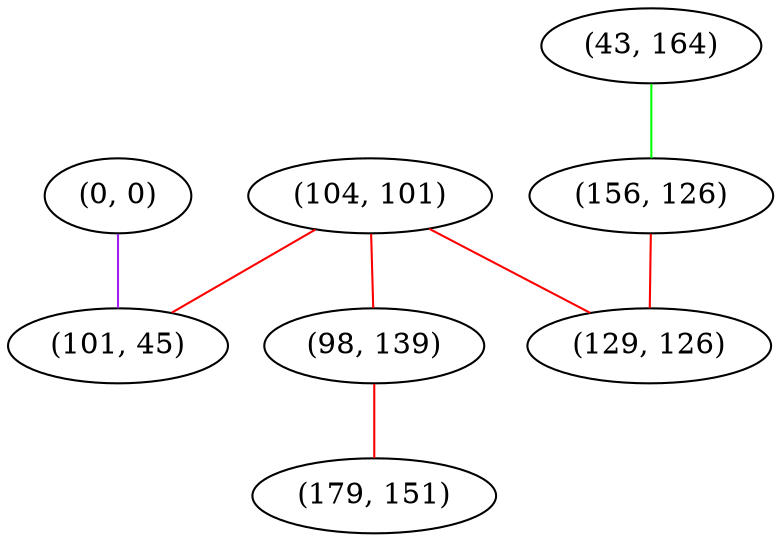 graph "" {
"(0, 0)";
"(43, 164)";
"(156, 126)";
"(104, 101)";
"(98, 139)";
"(101, 45)";
"(179, 151)";
"(129, 126)";
"(0, 0)" -- "(101, 45)"  [color=purple, key=0, weight=4];
"(43, 164)" -- "(156, 126)"  [color=green, key=0, weight=2];
"(156, 126)" -- "(129, 126)"  [color=red, key=0, weight=1];
"(104, 101)" -- "(98, 139)"  [color=red, key=0, weight=1];
"(104, 101)" -- "(129, 126)"  [color=red, key=0, weight=1];
"(104, 101)" -- "(101, 45)"  [color=red, key=0, weight=1];
"(98, 139)" -- "(179, 151)"  [color=red, key=0, weight=1];
}
